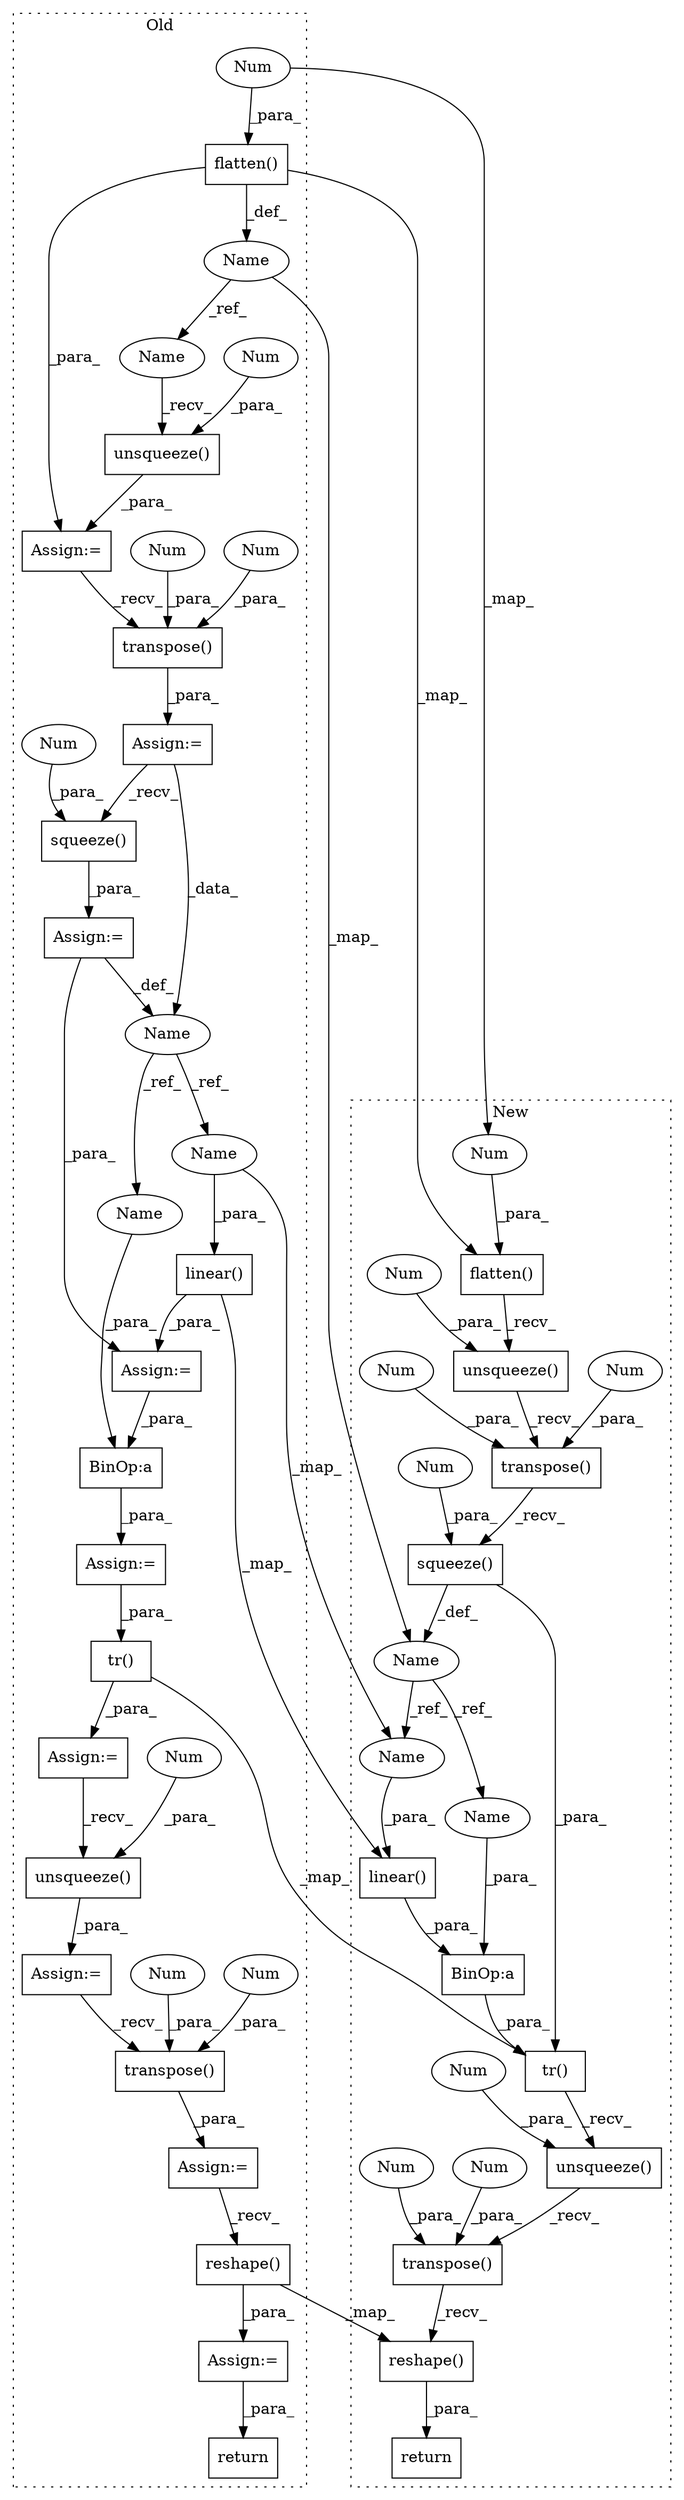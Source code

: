 digraph G {
subgraph cluster0 {
1 [label="squeeze()" a="75" s="2659,2670" l="10,1" shape="box"];
5 [label="Num" a="76" s="2669" l="1" shape="ellipse"];
6 [label="return" a="93" s="2846" l="7" shape="box"];
9 [label="linear()" a="75" s="2684,2697" l="12,1" shape="box"];
12 [label="flatten()" a="75" s="2577,2588" l="10,1" shape="box"];
14 [label="Name" a="87" s="2573" l="1" shape="ellipse"];
15 [label="BinOp:a" a="82" s="2712" l="3" shape="box"];
16 [label="tr()" a="75" s="2730,2739" l="8,1" shape="box"];
18 [label="reshape()" a="75" s="2810,2836" l="10,1" shape="box"];
20 [label="Name" a="87" s="2655" l="1" shape="ellipse"];
22 [label="transpose()" a="75" s="2780,2796" l="12,1" shape="box"];
23 [label="Num" a="76" s="2587" l="1" shape="ellipse"];
25 [label="transpose()" a="75" s="2629,2645" l="12,1" shape="box"];
26 [label="unsqueeze()" a="75" s="2602,2615" l="12,1" shape="box"];
28 [label="Num" a="76" s="2641" l="1" shape="ellipse"];
29 [label="unsqueeze()" a="75" s="2753,2766" l="12,1" shape="box"];
30 [label="Num" a="76" s="2644" l="1" shape="ellipse"];
31 [label="Num" a="76" s="2795" l="1" shape="ellipse"];
32 [label="Num" a="76" s="2614" l="1" shape="ellipse"];
33 [label="Num" a="76" s="2792" l="1" shape="ellipse"];
37 [label="Num" a="76" s="2765" l="1" shape="ellipse"];
40 [label="Assign:=" a="68" s="2777" l="3" shape="box"];
41 [label="Assign:=" a="68" s="2626" l="3" shape="box"];
42 [label="Assign:=" a="68" s="2750" l="3" shape="box"];
43 [label="Assign:=" a="68" s="2599" l="3" shape="box"];
44 [label="Assign:=" a="68" s="2681" l="3" shape="box"];
45 [label="Assign:=" a="68" s="2656" l="3" shape="box"];
46 [label="Assign:=" a="68" s="2807" l="3" shape="box"];
47 [label="Assign:=" a="68" s="2708" l="3" shape="box"];
48 [label="Assign:=" a="68" s="2727" l="3" shape="box"];
53 [label="Name" a="87" s="2602" l="1" shape="ellipse"];
54 [label="Name" a="87" s="2696" l="1" shape="ellipse"];
55 [label="Name" a="87" s="2711" l="1" shape="ellipse"];
label = "Old";
style="dotted";
}
subgraph cluster1 {
2 [label="transpose()" a="75" s="2577,2617" l="36,1" shape="box"];
3 [label="Num" a="76" s="2616" l="1" shape="ellipse"];
4 [label="Num" a="76" s="2613" l="1" shape="ellipse"];
7 [label="return" a="93" s="2638" l="7" shape="box"];
8 [label="BinOp:a" a="82" s="2654" l="3" shape="box"];
10 [label="linear()" a="75" s="2657,2670" l="12,1" shape="box"];
11 [label="flatten()" a="75" s="2577,2588" l="10,1" shape="box"];
13 [label="Name" a="87" s="2573" l="1" shape="ellipse"];
17 [label="tr()" a="75" s="2645,2671" l="8,1" shape="box"];
19 [label="reshape()" a="75" s="2645,2726" l="65,1" shape="box"];
21 [label="transpose()" a="75" s="2645,2700" l="51,1" shape="box"];
24 [label="Num" a="76" s="2587" l="1" shape="ellipse"];
27 [label="unsqueeze()" a="75" s="2645,2684" l="38,1" shape="box"];
34 [label="Num" a="76" s="2696" l="1" shape="ellipse"];
35 [label="unsqueeze()" a="75" s="2577,2601" l="23,1" shape="box"];
36 [label="Num" a="76" s="2699" l="1" shape="ellipse"];
38 [label="Num" a="76" s="2683" l="1" shape="ellipse"];
39 [label="Num" a="76" s="2600" l="1" shape="ellipse"];
49 [label="squeeze()" a="75" s="2577,2628" l="50,1" shape="box"];
50 [label="Num" a="76" s="2627" l="1" shape="ellipse"];
51 [label="Name" a="87" s="2669" l="1" shape="ellipse"];
52 [label="Name" a="87" s="2653" l="1" shape="ellipse"];
label = "New";
style="dotted";
}
1 -> 45 [label="_para_"];
2 -> 49 [label="_recv_"];
3 -> 2 [label="_para_"];
4 -> 2 [label="_para_"];
5 -> 1 [label="_para_"];
8 -> 17 [label="_para_"];
9 -> 44 [label="_para_"];
9 -> 10 [label="_map_"];
10 -> 8 [label="_para_"];
11 -> 35 [label="_recv_"];
12 -> 11 [label="_map_"];
12 -> 43 [label="_para_"];
12 -> 14 [label="_def_"];
13 -> 52 [label="_ref_"];
13 -> 51 [label="_ref_"];
14 -> 53 [label="_ref_"];
14 -> 13 [label="_map_"];
15 -> 47 [label="_para_"];
16 -> 48 [label="_para_"];
16 -> 17 [label="_map_"];
17 -> 27 [label="_recv_"];
18 -> 19 [label="_map_"];
18 -> 46 [label="_para_"];
19 -> 7 [label="_para_"];
20 -> 55 [label="_ref_"];
20 -> 54 [label="_ref_"];
21 -> 19 [label="_recv_"];
22 -> 40 [label="_para_"];
23 -> 12 [label="_para_"];
23 -> 24 [label="_map_"];
24 -> 11 [label="_para_"];
25 -> 41 [label="_para_"];
26 -> 43 [label="_para_"];
27 -> 21 [label="_recv_"];
28 -> 25 [label="_para_"];
29 -> 42 [label="_para_"];
30 -> 25 [label="_para_"];
31 -> 22 [label="_para_"];
32 -> 26 [label="_para_"];
33 -> 22 [label="_para_"];
34 -> 21 [label="_para_"];
35 -> 2 [label="_recv_"];
36 -> 21 [label="_para_"];
37 -> 29 [label="_para_"];
38 -> 27 [label="_para_"];
39 -> 35 [label="_para_"];
40 -> 18 [label="_recv_"];
41 -> 1 [label="_recv_"];
41 -> 20 [label="_data_"];
42 -> 22 [label="_recv_"];
43 -> 25 [label="_recv_"];
44 -> 15 [label="_para_"];
45 -> 20 [label="_def_"];
45 -> 44 [label="_para_"];
46 -> 6 [label="_para_"];
47 -> 16 [label="_para_"];
48 -> 29 [label="_recv_"];
49 -> 13 [label="_def_"];
49 -> 17 [label="_para_"];
50 -> 49 [label="_para_"];
51 -> 10 [label="_para_"];
52 -> 8 [label="_para_"];
53 -> 26 [label="_recv_"];
54 -> 51 [label="_map_"];
54 -> 9 [label="_para_"];
55 -> 15 [label="_para_"];
}